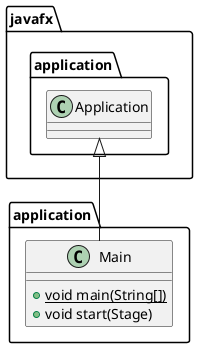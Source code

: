 @startuml
class application.Main {
+ {static} void main(String[])
+ void start(Stage)
}



javafx.application.Application <|-- application.Main
@enduml